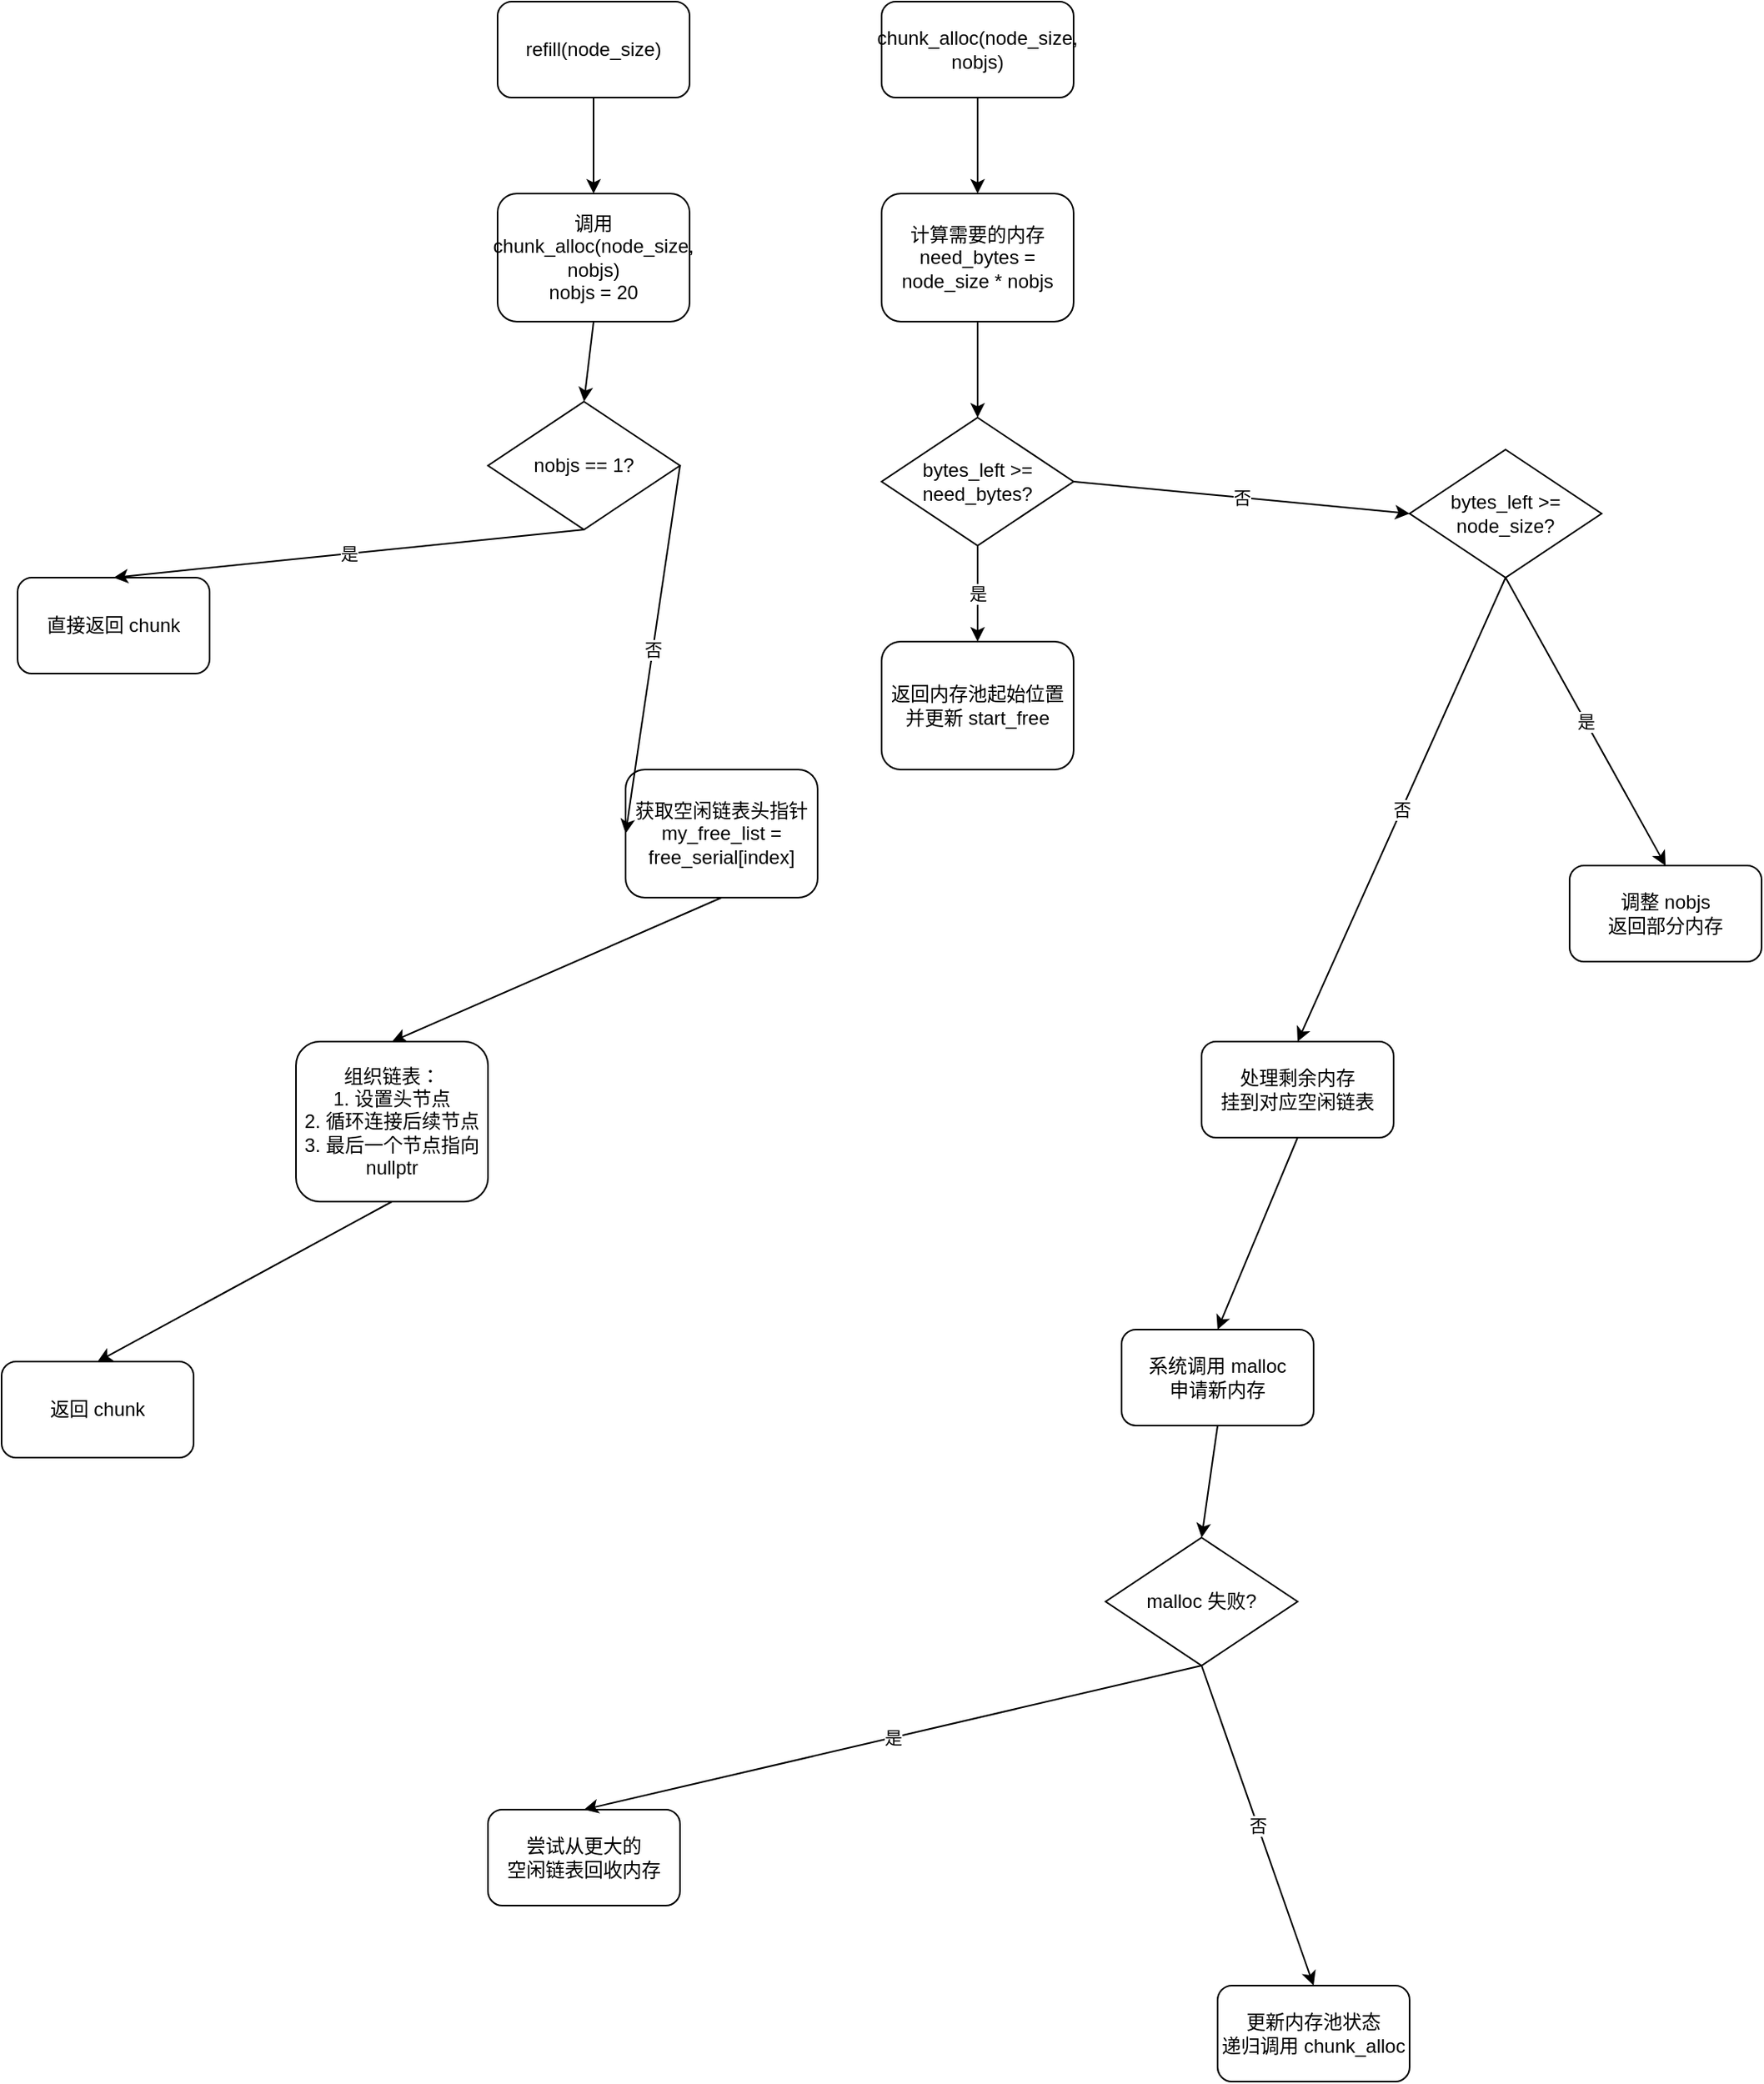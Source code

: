<mxfile>
    <diagram id="pool_allocator_allocate" name="pool_allocator::allocate">
        <mxGraphModel dx="1048" dy="786" grid="1" gridSize="10" guides="1" tooltips="1" connect="1" arrows="1" fold="1" page="1" pageScale="1" pageWidth="827" pageHeight="1169" math="0" shadow="0">
            <root>
                <mxCell id="0"/>
                <mxCell id="1" parent="0"/>
                <mxCell id="2" value="refill(node_size)" style="rounded=1;whiteSpace=wrap;html=1;" parent="1" vertex="1">
                    <mxGeometry x="360" y="40" width="120" height="60" as="geometry"/>
                </mxCell>
                <mxCell id="3" value="调用 chunk_alloc(node_size, nobjs)&#xa;nobjs = 20" style="rounded=1;whiteSpace=wrap;html=1;" parent="1" vertex="1">
                    <mxGeometry x="360" y="160" width="120" height="80" as="geometry"/>
                </mxCell>
                <mxCell id="4" value="nobjs == 1?" style="rhombus;whiteSpace=wrap;html=1;" parent="1" vertex="1">
                    <mxGeometry x="354" y="290" width="120" height="80" as="geometry"/>
                </mxCell>
                <mxCell id="5" value="直接返回 chunk" style="rounded=1;whiteSpace=wrap;html=1;" parent="1" vertex="1">
                    <mxGeometry x="60" y="400" width="120" height="60" as="geometry"/>
                </mxCell>
                <mxCell id="6" value="获取空闲链表头指针&#xa;my_free_list = free_serial[index]" style="rounded=1;whiteSpace=wrap;html=1;" parent="1" vertex="1">
                    <mxGeometry x="440" y="520" width="120" height="80" as="geometry"/>
                </mxCell>
                <mxCell id="7" value="组织链表：&#xa;1. 设置头节点&#xa;2. 循环连接后续节点&#xa;3. 最后一个节点指向nullptr" style="rounded=1;whiteSpace=wrap;html=1;" parent="1" vertex="1">
                    <mxGeometry x="234" y="690" width="120" height="100" as="geometry"/>
                </mxCell>
                <mxCell id="8" value="返回 chunk" style="rounded=1;whiteSpace=wrap;html=1;" parent="1" vertex="1">
                    <mxGeometry x="50" y="890" width="120" height="60" as="geometry"/>
                </mxCell>
                <mxCell id="9" value="chunk_alloc(node_size, nobjs)" style="rounded=1;whiteSpace=wrap;html=1;" parent="1" vertex="1">
                    <mxGeometry x="600" y="40" width="120" height="60" as="geometry"/>
                </mxCell>
                <mxCell id="10" value="计算需要的内存&#xa;need_bytes = node_size * nobjs" style="rounded=1;whiteSpace=wrap;html=1;" parent="1" vertex="1">
                    <mxGeometry x="600" y="160" width="120" height="80" as="geometry"/>
                </mxCell>
                <mxCell id="11" value="bytes_left &gt;= need_bytes?" style="rhombus;whiteSpace=wrap;html=1;" parent="1" vertex="1">
                    <mxGeometry x="600" y="300" width="120" height="80" as="geometry"/>
                </mxCell>
                <mxCell id="12" value="返回内存池起始位置&#xa;并更新 start_free" style="rounded=1;whiteSpace=wrap;html=1;" parent="1" vertex="1">
                    <mxGeometry x="600" y="440" width="120" height="80" as="geometry"/>
                </mxCell>
                <mxCell id="13" value="bytes_left &gt;= node_size?" style="rhombus;whiteSpace=wrap;html=1;" parent="1" vertex="1">
                    <mxGeometry x="930" y="320" width="120" height="80" as="geometry"/>
                </mxCell>
                <mxCell id="14" value="调整 nobjs&#xa;返回部分内存" style="rounded=1;whiteSpace=wrap;html=1;" parent="1" vertex="1">
                    <mxGeometry x="1030" y="580" width="120" height="60" as="geometry"/>
                </mxCell>
                <mxCell id="15" value="处理剩余内存&#xa;挂到对应空闲链表" style="rounded=1;whiteSpace=wrap;html=1;" parent="1" vertex="1">
                    <mxGeometry x="800" y="690" width="120" height="60" as="geometry"/>
                </mxCell>
                <mxCell id="16" value="系统调用 malloc&#xa;申请新内存" style="rounded=1;whiteSpace=wrap;html=1;" parent="1" vertex="1">
                    <mxGeometry x="750" y="870" width="120" height="60" as="geometry"/>
                </mxCell>
                <mxCell id="17" value="malloc 失败?" style="rhombus;whiteSpace=wrap;html=1;" parent="1" vertex="1">
                    <mxGeometry x="740" y="1000" width="120" height="80" as="geometry"/>
                </mxCell>
                <mxCell id="18" value="尝试从更大的&#xa;空闲链表回收内存" style="rounded=1;whiteSpace=wrap;html=1;" parent="1" vertex="1">
                    <mxGeometry x="354" y="1170" width="120" height="60" as="geometry"/>
                </mxCell>
                <mxCell id="19" value="更新内存池状态&#xa;递归调用 chunk_alloc" style="rounded=1;whiteSpace=wrap;html=1;" parent="1" vertex="1">
                    <mxGeometry x="810" y="1280" width="120" height="60" as="geometry"/>
                </mxCell>
                <mxCell id="20" value="" style="endArrow=classic;html=1;exitX=0.5;exitY=1;exitDx=0;exitDy=0;entryX=0.5;entryY=0;entryDx=0;entryDy=0;" parent="1" source="2" target="3" edge="1">
                    <mxGeometry width="50" height="50" relative="1" as="geometry"/>
                </mxCell>
                <mxCell id="21" value="" style="endArrow=classic;html=1;exitX=0.5;exitY=1;exitDx=0;exitDy=0;entryX=0.5;entryY=0;entryDx=0;entryDy=0;" parent="1" source="3" target="4" edge="1">
                    <mxGeometry width="50" height="50" relative="1" as="geometry"/>
                </mxCell>
                <mxCell id="22" value="是" style="endArrow=classic;html=1;exitX=0.5;exitY=1;exitDx=0;exitDy=0;entryX=0.5;entryY=0;entryDx=0;entryDy=0;" parent="1" source="4" target="5" edge="1">
                    <mxGeometry relative="1" as="geometry"/>
                </mxCell>
                <mxCell id="23" value="否" style="endArrow=classic;html=1;exitX=1;exitY=0.5;exitDx=0;exitDy=0;entryX=0;entryY=0.5;entryDx=0;entryDy=0;" parent="1" source="4" target="6" edge="1">
                    <mxGeometry relative="1" as="geometry"/>
                </mxCell>
                <mxCell id="24" value="" style="endArrow=classic;html=1;exitX=0.5;exitY=1;exitDx=0;exitDy=0;entryX=0.5;entryY=0;entryDx=0;entryDy=0;" parent="1" source="6" target="7" edge="1">
                    <mxGeometry width="50" height="50" relative="1" as="geometry"/>
                </mxCell>
                <mxCell id="25" value="" style="endArrow=classic;html=1;exitX=0.5;exitY=1;exitDx=0;exitDy=0;entryX=0.5;entryY=0;entryDx=0;entryDy=0;" parent="1" source="7" target="8" edge="1">
                    <mxGeometry width="50" height="50" relative="1" as="geometry"/>
                </mxCell>
                <mxCell id="26" value="" style="endArrow=classic;html=1;exitX=0.5;exitY=1;exitDx=0;exitDy=0;entryX=0.5;entryY=0;entryDx=0;entryDy=0;" parent="1" source="9" target="10" edge="1">
                    <mxGeometry width="50" height="50" relative="1" as="geometry"/>
                </mxCell>
                <mxCell id="27" value="" style="endArrow=classic;html=1;exitX=0.5;exitY=1;exitDx=0;exitDy=0;entryX=0.5;entryY=0;entryDx=0;entryDy=0;" parent="1" source="10" target="11" edge="1">
                    <mxGeometry width="50" height="50" relative="1" as="geometry"/>
                </mxCell>
                <mxCell id="28" value="是" style="endArrow=classic;html=1;exitX=0.5;exitY=1;exitDx=0;exitDy=0;entryX=0.5;entryY=0;entryDx=0;entryDy=0;" parent="1" source="11" target="12" edge="1">
                    <mxGeometry relative="1" as="geometry"/>
                </mxCell>
                <mxCell id="29" value="否" style="endArrow=classic;html=1;exitX=1;exitY=0.5;exitDx=0;exitDy=0;entryX=0;entryY=0.5;entryDx=0;entryDy=0;" parent="1" source="11" target="13" edge="1">
                    <mxGeometry relative="1" as="geometry"/>
                </mxCell>
                <mxCell id="30" value="是" style="endArrow=classic;html=1;exitX=0.5;exitY=1;exitDx=0;exitDy=0;entryX=0.5;entryY=0;entryDx=0;entryDy=0;" parent="1" source="13" target="14" edge="1">
                    <mxGeometry relative="1" as="geometry"/>
                </mxCell>
                <mxCell id="31" value="否" style="endArrow=classic;html=1;exitX=0.5;exitY=1;exitDx=0;exitDy=0;entryX=0.5;entryY=0;entryDx=0;entryDy=0;" parent="1" source="13" target="15" edge="1">
                    <mxGeometry relative="1" as="geometry"/>
                </mxCell>
                <mxCell id="32" value="" style="endArrow=classic;html=1;exitX=0.5;exitY=1;exitDx=0;exitDy=0;entryX=0.5;entryY=0;entryDx=0;entryDy=0;" parent="1" source="15" target="16" edge="1">
                    <mxGeometry width="50" height="50" relative="1" as="geometry"/>
                </mxCell>
                <mxCell id="33" value="" style="endArrow=classic;html=1;exitX=0.5;exitY=1;exitDx=0;exitDy=0;entryX=0.5;entryY=0;entryDx=0;entryDy=0;" parent="1" source="16" target="17" edge="1">
                    <mxGeometry width="50" height="50" relative="1" as="geometry"/>
                </mxCell>
                <mxCell id="34" value="是" style="endArrow=classic;html=1;exitX=0.5;exitY=1;exitDx=0;exitDy=0;entryX=0.5;entryY=0;entryDx=0;entryDy=0;" parent="1" source="17" target="18" edge="1">
                    <mxGeometry relative="1" as="geometry"/>
                </mxCell>
                <mxCell id="35" value="否" style="endArrow=classic;html=1;exitX=0.5;exitY=1;exitDx=0;exitDy=0;entryX=0.5;entryY=0;entryDx=0;entryDy=0;" parent="1" source="17" target="19" edge="1">
                    <mxGeometry relative="1" as="geometry"/>
                </mxCell>
            </root>
        </mxGraphModel>
    </diagram>
</mxfile>